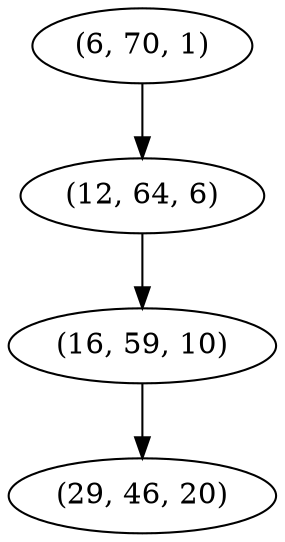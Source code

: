 digraph tree {
    "(6, 70, 1)";
    "(12, 64, 6)";
    "(16, 59, 10)";
    "(29, 46, 20)";
    "(6, 70, 1)" -> "(12, 64, 6)";
    "(12, 64, 6)" -> "(16, 59, 10)";
    "(16, 59, 10)" -> "(29, 46, 20)";
}
